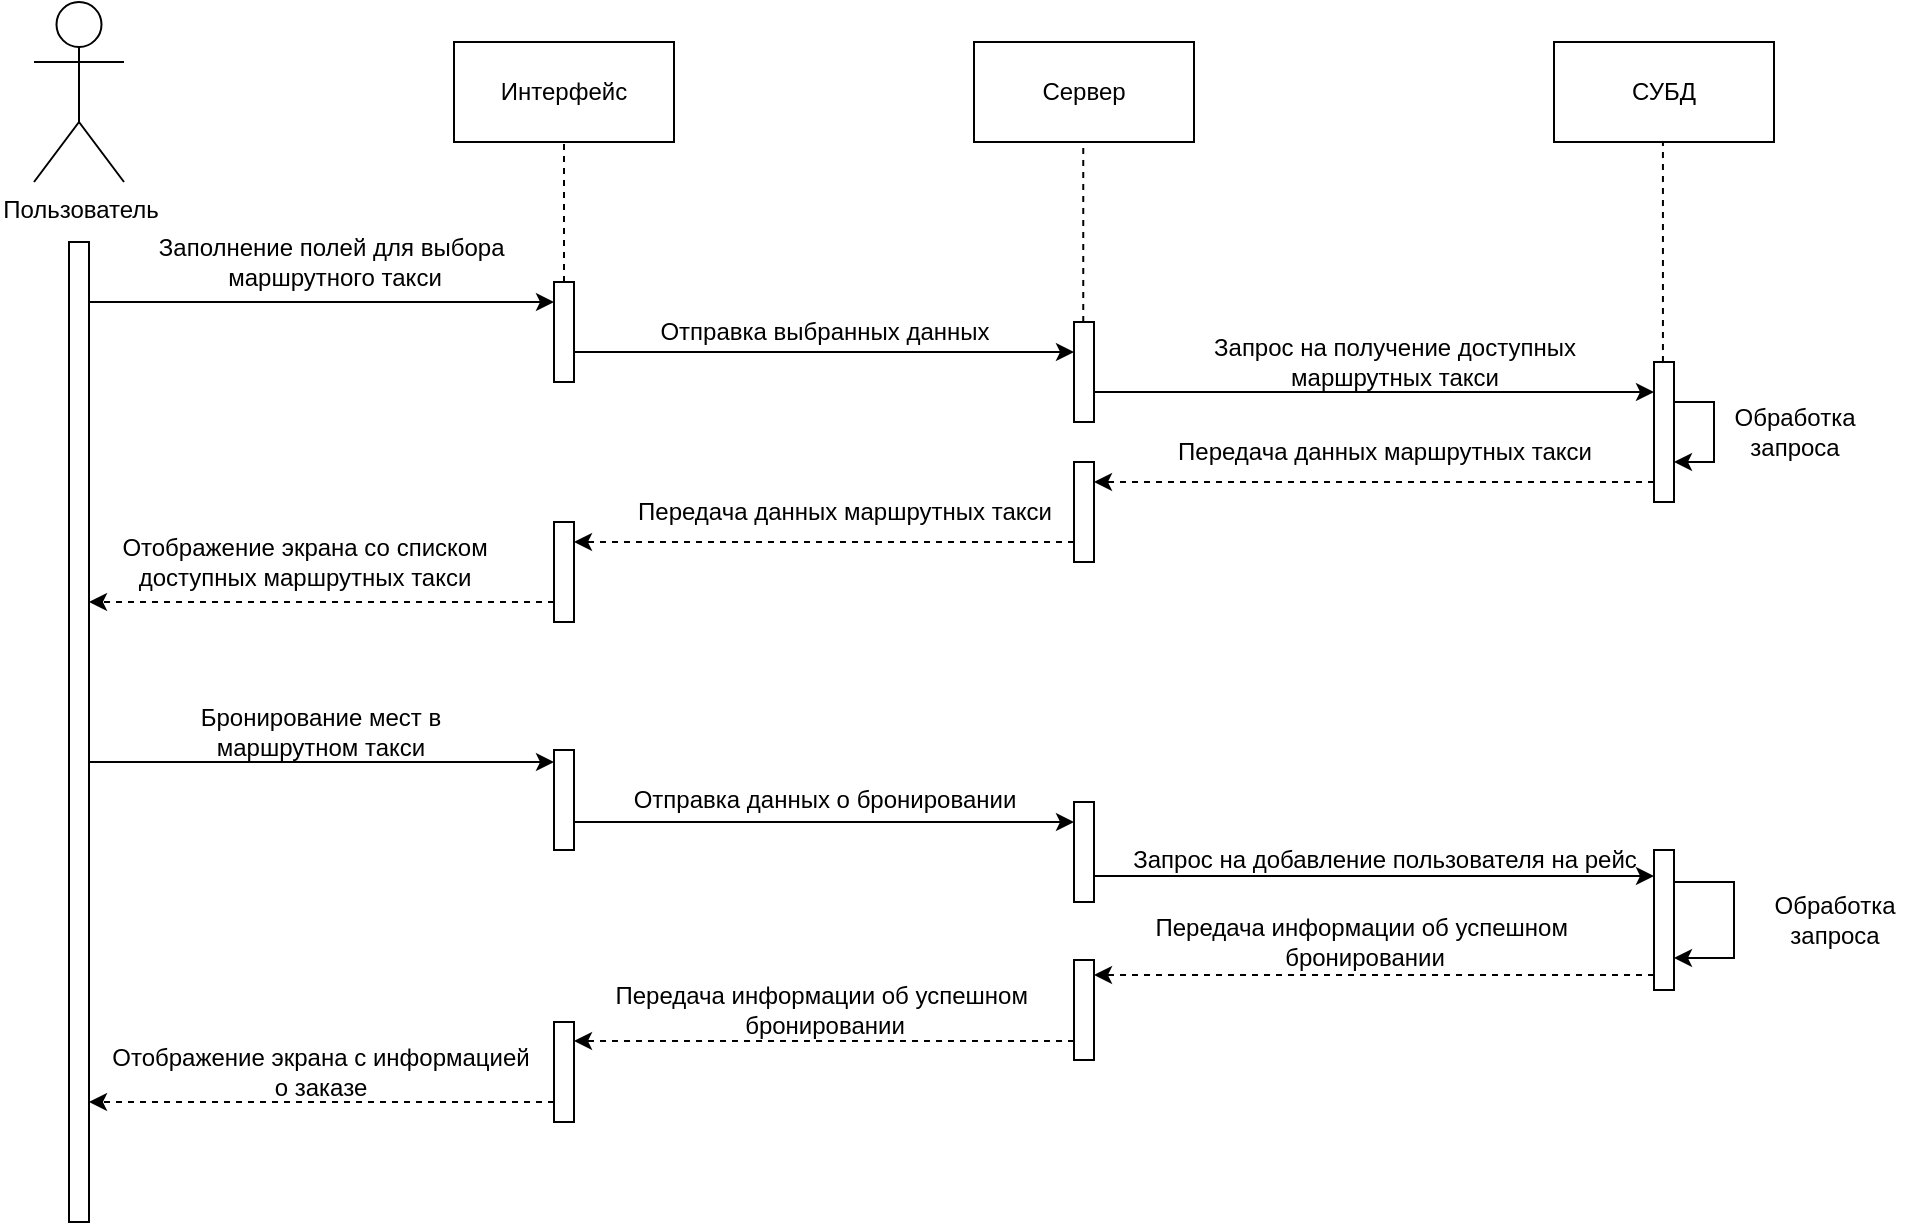 <mxfile version="21.2.4" type="device" pages="2">
  <diagram name="Страница 1" id="JHNJTf2OKzPtOsuGWllS">
    <mxGraphModel dx="1368" dy="760" grid="1" gridSize="10" guides="1" tooltips="1" connect="1" arrows="1" fold="1" page="1" pageScale="1" pageWidth="1169" pageHeight="827" math="0" shadow="0">
      <root>
        <mxCell id="0" />
        <mxCell id="1" parent="0" />
        <mxCell id="uoKpn_Ydk0lbhnFrvIyr-1" value="Пользователь" style="shape=umlActor;verticalLabelPosition=bottom;verticalAlign=top;html=1;outlineConnect=0;" vertex="1" parent="1">
          <mxGeometry x="70" y="40" width="45" height="90" as="geometry" />
        </mxCell>
        <mxCell id="uoKpn_Ydk0lbhnFrvIyr-7" style="edgeStyle=elbowEdgeStyle;rounded=0;orthogonalLoop=1;jettySize=auto;html=1;elbow=vertical;curved=0;" edge="1" parent="1" source="uoKpn_Ydk0lbhnFrvIyr-5" target="uoKpn_Ydk0lbhnFrvIyr-6">
          <mxGeometry relative="1" as="geometry">
            <Array as="points">
              <mxPoint x="214" y="190" />
            </Array>
          </mxGeometry>
        </mxCell>
        <mxCell id="uoKpn_Ydk0lbhnFrvIyr-45" style="edgeStyle=elbowEdgeStyle;rounded=0;orthogonalLoop=1;jettySize=auto;html=1;elbow=vertical;curved=0;" edge="1" parent="1" source="uoKpn_Ydk0lbhnFrvIyr-5" target="uoKpn_Ydk0lbhnFrvIyr-44">
          <mxGeometry relative="1" as="geometry">
            <Array as="points">
              <mxPoint x="220" y="420" />
            </Array>
          </mxGeometry>
        </mxCell>
        <mxCell id="uoKpn_Ydk0lbhnFrvIyr-5" value="" style="html=1;points=[];perimeter=orthogonalPerimeter;outlineConnect=0;targetShapes=umlLifeline;portConstraint=eastwest;newEdgeStyle={&quot;edgeStyle&quot;:&quot;elbowEdgeStyle&quot;,&quot;elbow&quot;:&quot;vertical&quot;,&quot;curved&quot;:0,&quot;rounded&quot;:0};" vertex="1" parent="1">
          <mxGeometry x="87.5" y="160" width="10" height="490" as="geometry" />
        </mxCell>
        <mxCell id="uoKpn_Ydk0lbhnFrvIyr-23" style="edgeStyle=elbowEdgeStyle;rounded=0;orthogonalLoop=1;jettySize=auto;html=1;elbow=vertical;curved=0;" edge="1" parent="1" source="uoKpn_Ydk0lbhnFrvIyr-6" target="uoKpn_Ydk0lbhnFrvIyr-21">
          <mxGeometry relative="1" as="geometry" />
        </mxCell>
        <mxCell id="uoKpn_Ydk0lbhnFrvIyr-6" value="" style="html=1;points=[];perimeter=orthogonalPerimeter;outlineConnect=0;targetShapes=umlLifeline;portConstraint=eastwest;newEdgeStyle={&quot;edgeStyle&quot;:&quot;elbowEdgeStyle&quot;,&quot;elbow&quot;:&quot;vertical&quot;,&quot;curved&quot;:0,&quot;rounded&quot;:0};" vertex="1" parent="1">
          <mxGeometry x="330" y="180" width="10" height="50" as="geometry" />
        </mxCell>
        <mxCell id="uoKpn_Ydk0lbhnFrvIyr-8" value="Заполнение полей для выбора&amp;nbsp;&lt;br&gt;маршрутного такси" style="text;html=1;align=center;verticalAlign=middle;resizable=0;points=[];autosize=1;strokeColor=none;fillColor=none;" vertex="1" parent="1">
          <mxGeometry x="120" y="150" width="200" height="40" as="geometry" />
        </mxCell>
        <mxCell id="uoKpn_Ydk0lbhnFrvIyr-9" value="Интерфейс" style="html=1;whiteSpace=wrap;" vertex="1" parent="1">
          <mxGeometry x="280" y="60" width="110" height="50" as="geometry" />
        </mxCell>
        <mxCell id="uoKpn_Ydk0lbhnFrvIyr-12" value="Сервер" style="html=1;whiteSpace=wrap;" vertex="1" parent="1">
          <mxGeometry x="540" y="60" width="110" height="50" as="geometry" />
        </mxCell>
        <mxCell id="uoKpn_Ydk0lbhnFrvIyr-13" value="СУБД" style="html=1;whiteSpace=wrap;" vertex="1" parent="1">
          <mxGeometry x="830" y="60" width="110" height="50" as="geometry" />
        </mxCell>
        <mxCell id="uoKpn_Ydk0lbhnFrvIyr-20" value="" style="endArrow=none;dashed=1;html=1;rounded=0;entryX=0.5;entryY=1;entryDx=0;entryDy=0;" edge="1" parent="1" source="uoKpn_Ydk0lbhnFrvIyr-6" target="uoKpn_Ydk0lbhnFrvIyr-9">
          <mxGeometry width="50" height="50" relative="1" as="geometry">
            <mxPoint x="310" y="170" as="sourcePoint" />
            <mxPoint x="360" y="120" as="targetPoint" />
          </mxGeometry>
        </mxCell>
        <mxCell id="uoKpn_Ydk0lbhnFrvIyr-28" style="edgeStyle=elbowEdgeStyle;rounded=0;orthogonalLoop=1;jettySize=auto;html=1;elbow=vertical;curved=0;" edge="1" parent="1" source="uoKpn_Ydk0lbhnFrvIyr-21" target="uoKpn_Ydk0lbhnFrvIyr-27">
          <mxGeometry relative="1" as="geometry" />
        </mxCell>
        <mxCell id="uoKpn_Ydk0lbhnFrvIyr-21" value="" style="html=1;points=[];perimeter=orthogonalPerimeter;outlineConnect=0;targetShapes=umlLifeline;portConstraint=eastwest;newEdgeStyle={&quot;edgeStyle&quot;:&quot;elbowEdgeStyle&quot;,&quot;elbow&quot;:&quot;vertical&quot;,&quot;curved&quot;:0,&quot;rounded&quot;:0};" vertex="1" parent="1">
          <mxGeometry x="590" y="200" width="10" height="50" as="geometry" />
        </mxCell>
        <mxCell id="uoKpn_Ydk0lbhnFrvIyr-25" value="" style="endArrow=none;dashed=1;html=1;rounded=0;entryX=0.5;entryY=1;entryDx=0;entryDy=0;" edge="1" parent="1" source="uoKpn_Ydk0lbhnFrvIyr-21">
          <mxGeometry width="50" height="50" relative="1" as="geometry">
            <mxPoint x="594.63" y="180" as="sourcePoint" />
            <mxPoint x="594.63" y="110" as="targetPoint" />
          </mxGeometry>
        </mxCell>
        <mxCell id="uoKpn_Ydk0lbhnFrvIyr-26" value="Отправка выбранных данных" style="text;html=1;align=center;verticalAlign=middle;resizable=0;points=[];autosize=1;strokeColor=none;fillColor=none;" vertex="1" parent="1">
          <mxGeometry x="370" y="190" width="190" height="30" as="geometry" />
        </mxCell>
        <mxCell id="uoKpn_Ydk0lbhnFrvIyr-31" style="edgeStyle=elbowEdgeStyle;rounded=0;orthogonalLoop=1;jettySize=auto;html=1;elbow=vertical;curved=0;" edge="1" parent="1" source="uoKpn_Ydk0lbhnFrvIyr-27" target="uoKpn_Ydk0lbhnFrvIyr-27">
          <mxGeometry relative="1" as="geometry">
            <mxPoint x="960" y="240" as="targetPoint" />
            <Array as="points">
              <mxPoint x="910" y="240" />
            </Array>
          </mxGeometry>
        </mxCell>
        <mxCell id="uoKpn_Ydk0lbhnFrvIyr-36" style="edgeStyle=elbowEdgeStyle;rounded=0;orthogonalLoop=1;jettySize=auto;html=1;elbow=vertical;curved=0;dashed=1;" edge="1" parent="1" source="uoKpn_Ydk0lbhnFrvIyr-27" target="uoKpn_Ydk0lbhnFrvIyr-35">
          <mxGeometry relative="1" as="geometry" />
        </mxCell>
        <mxCell id="uoKpn_Ydk0lbhnFrvIyr-27" value="" style="html=1;points=[];perimeter=orthogonalPerimeter;outlineConnect=0;targetShapes=umlLifeline;portConstraint=eastwest;newEdgeStyle={&quot;edgeStyle&quot;:&quot;elbowEdgeStyle&quot;,&quot;elbow&quot;:&quot;vertical&quot;,&quot;curved&quot;:0,&quot;rounded&quot;:0};" vertex="1" parent="1">
          <mxGeometry x="880" y="220" width="10" height="70" as="geometry" />
        </mxCell>
        <mxCell id="uoKpn_Ydk0lbhnFrvIyr-29" value="" style="endArrow=none;dashed=1;html=1;rounded=0;entryX=0.5;entryY=1;entryDx=0;entryDy=0;" edge="1" parent="1" source="uoKpn_Ydk0lbhnFrvIyr-27">
          <mxGeometry width="50" height="50" relative="1" as="geometry">
            <mxPoint x="884.84" y="200" as="sourcePoint" />
            <mxPoint x="884.47" y="110" as="targetPoint" />
          </mxGeometry>
        </mxCell>
        <mxCell id="uoKpn_Ydk0lbhnFrvIyr-30" value="Запрос на получение доступных&lt;br&gt;маршрутных такси" style="text;html=1;align=center;verticalAlign=middle;resizable=0;points=[];autosize=1;strokeColor=none;fillColor=none;" vertex="1" parent="1">
          <mxGeometry x="650" y="200" width="200" height="40" as="geometry" />
        </mxCell>
        <mxCell id="uoKpn_Ydk0lbhnFrvIyr-34" value="Обработка&lt;br&gt;запроса" style="text;html=1;align=center;verticalAlign=middle;resizable=0;points=[];autosize=1;strokeColor=none;fillColor=none;" vertex="1" parent="1">
          <mxGeometry x="910" y="235" width="80" height="40" as="geometry" />
        </mxCell>
        <mxCell id="uoKpn_Ydk0lbhnFrvIyr-39" style="edgeStyle=elbowEdgeStyle;rounded=0;orthogonalLoop=1;jettySize=auto;html=1;elbow=vertical;curved=0;dashed=1;" edge="1" parent="1" source="uoKpn_Ydk0lbhnFrvIyr-35" target="uoKpn_Ydk0lbhnFrvIyr-38">
          <mxGeometry relative="1" as="geometry" />
        </mxCell>
        <mxCell id="uoKpn_Ydk0lbhnFrvIyr-35" value="" style="html=1;points=[];perimeter=orthogonalPerimeter;outlineConnect=0;targetShapes=umlLifeline;portConstraint=eastwest;newEdgeStyle={&quot;edgeStyle&quot;:&quot;elbowEdgeStyle&quot;,&quot;elbow&quot;:&quot;vertical&quot;,&quot;curved&quot;:0,&quot;rounded&quot;:0};" vertex="1" parent="1">
          <mxGeometry x="590" y="270" width="10" height="50" as="geometry" />
        </mxCell>
        <mxCell id="uoKpn_Ydk0lbhnFrvIyr-37" value="Передача данных маршрутных такси" style="text;html=1;align=center;verticalAlign=middle;resizable=0;points=[];autosize=1;strokeColor=none;fillColor=none;" vertex="1" parent="1">
          <mxGeometry x="630" y="250" width="230" height="30" as="geometry" />
        </mxCell>
        <mxCell id="uoKpn_Ydk0lbhnFrvIyr-41" style="edgeStyle=elbowEdgeStyle;rounded=0;orthogonalLoop=1;jettySize=auto;html=1;elbow=vertical;curved=0;dashed=1;" edge="1" parent="1" source="uoKpn_Ydk0lbhnFrvIyr-38" target="uoKpn_Ydk0lbhnFrvIyr-5">
          <mxGeometry relative="1" as="geometry">
            <Array as="points">
              <mxPoint x="220" y="340" />
            </Array>
          </mxGeometry>
        </mxCell>
        <mxCell id="uoKpn_Ydk0lbhnFrvIyr-38" value="" style="html=1;points=[];perimeter=orthogonalPerimeter;outlineConnect=0;targetShapes=umlLifeline;portConstraint=eastwest;newEdgeStyle={&quot;edgeStyle&quot;:&quot;elbowEdgeStyle&quot;,&quot;elbow&quot;:&quot;vertical&quot;,&quot;curved&quot;:0,&quot;rounded&quot;:0};" vertex="1" parent="1">
          <mxGeometry x="330" y="300" width="10" height="50" as="geometry" />
        </mxCell>
        <mxCell id="uoKpn_Ydk0lbhnFrvIyr-40" value="Передача данных маршрутных такси" style="text;html=1;align=center;verticalAlign=middle;resizable=0;points=[];autosize=1;strokeColor=none;fillColor=none;" vertex="1" parent="1">
          <mxGeometry x="360" y="280" width="230" height="30" as="geometry" />
        </mxCell>
        <mxCell id="uoKpn_Ydk0lbhnFrvIyr-42" value="Отображение экрана со списком &lt;br&gt;доступных маршрутных такси" style="text;html=1;align=center;verticalAlign=middle;resizable=0;points=[];autosize=1;strokeColor=none;fillColor=none;" vertex="1" parent="1">
          <mxGeometry x="100" y="300" width="210" height="40" as="geometry" />
        </mxCell>
        <mxCell id="uoKpn_Ydk0lbhnFrvIyr-49" style="edgeStyle=elbowEdgeStyle;rounded=0;orthogonalLoop=1;jettySize=auto;html=1;elbow=vertical;curved=0;" edge="1" parent="1" source="uoKpn_Ydk0lbhnFrvIyr-44" target="uoKpn_Ydk0lbhnFrvIyr-47">
          <mxGeometry relative="1" as="geometry">
            <Array as="points">
              <mxPoint x="470" y="450" />
            </Array>
          </mxGeometry>
        </mxCell>
        <mxCell id="uoKpn_Ydk0lbhnFrvIyr-44" value="" style="html=1;points=[];perimeter=orthogonalPerimeter;outlineConnect=0;targetShapes=umlLifeline;portConstraint=eastwest;newEdgeStyle={&quot;edgeStyle&quot;:&quot;elbowEdgeStyle&quot;,&quot;elbow&quot;:&quot;vertical&quot;,&quot;curved&quot;:0,&quot;rounded&quot;:0};" vertex="1" parent="1">
          <mxGeometry x="330" y="414" width="10" height="50" as="geometry" />
        </mxCell>
        <mxCell id="uoKpn_Ydk0lbhnFrvIyr-46" value="Бронирование мест в &lt;br&gt;маршрутном такси" style="text;html=1;align=center;verticalAlign=middle;resizable=0;points=[];autosize=1;strokeColor=none;fillColor=none;" vertex="1" parent="1">
          <mxGeometry x="142.5" y="385" width="140" height="40" as="geometry" />
        </mxCell>
        <mxCell id="uoKpn_Ydk0lbhnFrvIyr-53" style="edgeStyle=elbowEdgeStyle;rounded=0;orthogonalLoop=1;jettySize=auto;html=1;elbow=vertical;curved=0;" edge="1" parent="1" source="uoKpn_Ydk0lbhnFrvIyr-47" target="uoKpn_Ydk0lbhnFrvIyr-52">
          <mxGeometry relative="1" as="geometry" />
        </mxCell>
        <mxCell id="uoKpn_Ydk0lbhnFrvIyr-47" value="" style="html=1;points=[];perimeter=orthogonalPerimeter;outlineConnect=0;targetShapes=umlLifeline;portConstraint=eastwest;newEdgeStyle={&quot;edgeStyle&quot;:&quot;elbowEdgeStyle&quot;,&quot;elbow&quot;:&quot;vertical&quot;,&quot;curved&quot;:0,&quot;rounded&quot;:0};" vertex="1" parent="1">
          <mxGeometry x="590" y="440" width="10" height="50" as="geometry" />
        </mxCell>
        <mxCell id="uoKpn_Ydk0lbhnFrvIyr-50" value="Отправка данных о бронировании" style="text;html=1;align=center;verticalAlign=middle;resizable=0;points=[];autosize=1;strokeColor=none;fillColor=none;" vertex="1" parent="1">
          <mxGeometry x="360" y="424" width="210" height="30" as="geometry" />
        </mxCell>
        <mxCell id="uoKpn_Ydk0lbhnFrvIyr-60" style="edgeStyle=elbowEdgeStyle;rounded=0;orthogonalLoop=1;jettySize=auto;html=1;elbow=vertical;curved=0;dashed=1;" edge="1" parent="1" source="uoKpn_Ydk0lbhnFrvIyr-52" target="uoKpn_Ydk0lbhnFrvIyr-59">
          <mxGeometry relative="1" as="geometry" />
        </mxCell>
        <mxCell id="uoKpn_Ydk0lbhnFrvIyr-52" value="" style="html=1;points=[];perimeter=orthogonalPerimeter;outlineConnect=0;targetShapes=umlLifeline;portConstraint=eastwest;newEdgeStyle={&quot;edgeStyle&quot;:&quot;elbowEdgeStyle&quot;,&quot;elbow&quot;:&quot;vertical&quot;,&quot;curved&quot;:0,&quot;rounded&quot;:0};" vertex="1" parent="1">
          <mxGeometry x="880" y="464" width="10" height="70" as="geometry" />
        </mxCell>
        <mxCell id="uoKpn_Ydk0lbhnFrvIyr-54" value="Запрос на добавление пользователя на рейс" style="text;html=1;align=center;verticalAlign=middle;resizable=0;points=[];autosize=1;strokeColor=none;fillColor=none;" vertex="1" parent="1">
          <mxGeometry x="605" y="454" width="280" height="30" as="geometry" />
        </mxCell>
        <mxCell id="uoKpn_Ydk0lbhnFrvIyr-56" style="edgeStyle=elbowEdgeStyle;rounded=0;orthogonalLoop=1;jettySize=auto;html=1;elbow=vertical;curved=0;" edge="1" parent="1" source="uoKpn_Ydk0lbhnFrvIyr-52" target="uoKpn_Ydk0lbhnFrvIyr-52">
          <mxGeometry relative="1" as="geometry">
            <Array as="points">
              <mxPoint x="920" y="480" />
            </Array>
          </mxGeometry>
        </mxCell>
        <mxCell id="uoKpn_Ydk0lbhnFrvIyr-57" value="Обработка&lt;br&gt;запроса" style="text;html=1;align=center;verticalAlign=middle;resizable=0;points=[];autosize=1;strokeColor=none;fillColor=none;" vertex="1" parent="1">
          <mxGeometry x="930" y="479" width="80" height="40" as="geometry" />
        </mxCell>
        <mxCell id="uoKpn_Ydk0lbhnFrvIyr-63" style="edgeStyle=elbowEdgeStyle;rounded=0;orthogonalLoop=1;jettySize=auto;html=1;elbow=vertical;curved=0;dashed=1;" edge="1" parent="1" source="uoKpn_Ydk0lbhnFrvIyr-59" target="uoKpn_Ydk0lbhnFrvIyr-62">
          <mxGeometry relative="1" as="geometry" />
        </mxCell>
        <mxCell id="uoKpn_Ydk0lbhnFrvIyr-59" value="" style="html=1;points=[];perimeter=orthogonalPerimeter;outlineConnect=0;targetShapes=umlLifeline;portConstraint=eastwest;newEdgeStyle={&quot;edgeStyle&quot;:&quot;elbowEdgeStyle&quot;,&quot;elbow&quot;:&quot;vertical&quot;,&quot;curved&quot;:0,&quot;rounded&quot;:0};" vertex="1" parent="1">
          <mxGeometry x="590" y="519" width="10" height="50" as="geometry" />
        </mxCell>
        <mxCell id="uoKpn_Ydk0lbhnFrvIyr-61" value="Передача информации об успешном&amp;nbsp;&lt;br&gt;бронировании" style="text;html=1;align=center;verticalAlign=middle;resizable=0;points=[];autosize=1;strokeColor=none;fillColor=none;" vertex="1" parent="1">
          <mxGeometry x="620" y="490" width="230" height="40" as="geometry" />
        </mxCell>
        <mxCell id="uoKpn_Ydk0lbhnFrvIyr-67" style="edgeStyle=elbowEdgeStyle;rounded=0;orthogonalLoop=1;jettySize=auto;html=1;elbow=vertical;curved=0;dashed=1;" edge="1" parent="1" source="uoKpn_Ydk0lbhnFrvIyr-62" target="uoKpn_Ydk0lbhnFrvIyr-5">
          <mxGeometry relative="1" as="geometry">
            <Array as="points">
              <mxPoint x="210" y="590" />
            </Array>
          </mxGeometry>
        </mxCell>
        <mxCell id="uoKpn_Ydk0lbhnFrvIyr-62" value="" style="html=1;points=[];perimeter=orthogonalPerimeter;outlineConnect=0;targetShapes=umlLifeline;portConstraint=eastwest;newEdgeStyle={&quot;edgeStyle&quot;:&quot;elbowEdgeStyle&quot;,&quot;elbow&quot;:&quot;vertical&quot;,&quot;curved&quot;:0,&quot;rounded&quot;:0};" vertex="1" parent="1">
          <mxGeometry x="330" y="550" width="10" height="50" as="geometry" />
        </mxCell>
        <mxCell id="uoKpn_Ydk0lbhnFrvIyr-66" value="Передача информации об успешном&amp;nbsp;&lt;br&gt;бронировании" style="text;html=1;align=center;verticalAlign=middle;resizable=0;points=[];autosize=1;strokeColor=none;fillColor=none;" vertex="1" parent="1">
          <mxGeometry x="350" y="524" width="230" height="40" as="geometry" />
        </mxCell>
        <mxCell id="uoKpn_Ydk0lbhnFrvIyr-68" value="Отображение экрана с информацией&lt;br&gt;о заказе" style="text;html=1;align=center;verticalAlign=middle;resizable=0;points=[];autosize=1;strokeColor=none;fillColor=none;" vertex="1" parent="1">
          <mxGeometry x="97.5" y="555" width="230" height="40" as="geometry" />
        </mxCell>
      </root>
    </mxGraphModel>
  </diagram>
  <diagram id="uYJrGvJxxUh_7zoecRMA" name="Страница 2">
    <mxGraphModel dx="1368" dy="760" grid="1" gridSize="10" guides="1" tooltips="1" connect="1" arrows="1" fold="1" page="1" pageScale="1" pageWidth="1169" pageHeight="827" math="0" shadow="0">
      <root>
        <mxCell id="0" />
        <mxCell id="1" parent="0" />
        <mxCell id="Kzxs_cOCJWQOJuAfyC2g-6" value="" style="rounded=0;whiteSpace=wrap;html=1;fillColor=none;" vertex="1" parent="1">
          <mxGeometry x="80" y="10" width="1010" height="800" as="geometry" />
        </mxCell>
        <mxCell id="Kzxs_cOCJWQOJuAfyC2g-7" value="" style="endArrow=none;html=1;rounded=0;entryX=0.25;entryY=0;entryDx=0;entryDy=0;exitX=0.25;exitY=1;exitDx=0;exitDy=0;" edge="1" parent="1">
          <mxGeometry width="50" height="50" relative="1" as="geometry">
            <mxPoint x="357.5" y="810" as="sourcePoint" />
            <mxPoint x="357.5" y="10" as="targetPoint" />
          </mxGeometry>
        </mxCell>
        <mxCell id="Kzxs_cOCJWQOJuAfyC2g-10" value="" style="endArrow=none;html=1;rounded=0;entryX=0.75;entryY=0;entryDx=0;entryDy=0;exitX=0.75;exitY=1;exitDx=0;exitDy=0;" edge="1" parent="1">
          <mxGeometry width="50" height="50" relative="1" as="geometry">
            <mxPoint x="763.5" y="810" as="sourcePoint" />
            <mxPoint x="763.5" y="10" as="targetPoint" />
          </mxGeometry>
        </mxCell>
        <mxCell id="Kzxs_cOCJWQOJuAfyC2g-11" value="" style="endArrow=none;html=1;rounded=0;exitX=0;exitY=0.25;exitDx=0;exitDy=0;entryX=1;entryY=0.25;entryDx=0;entryDy=0;" edge="1" parent="1">
          <mxGeometry width="50" height="50" relative="1" as="geometry">
            <mxPoint x="80" y="83.0" as="sourcePoint" />
            <mxPoint x="1090" y="83" as="targetPoint" />
          </mxGeometry>
        </mxCell>
        <mxCell id="Kzxs_cOCJWQOJuAfyC2g-12" value="Пользователь" style="text;html=1;strokeColor=none;fillColor=none;align=center;verticalAlign=middle;whiteSpace=wrap;rounded=0;fontSize=24;" vertex="1" parent="1">
          <mxGeometry x="180" y="30" width="60" height="30" as="geometry" />
        </mxCell>
        <mxCell id="Kzxs_cOCJWQOJuAfyC2g-14" value="Программное средство" style="text;html=1;strokeColor=none;fillColor=none;align=center;verticalAlign=middle;whiteSpace=wrap;rounded=0;fontSize=24;" vertex="1" parent="1">
          <mxGeometry x="400" y="5" width="340" height="80" as="geometry" />
        </mxCell>
        <mxCell id="Kzxs_cOCJWQOJuAfyC2g-15" value="БД" style="text;html=1;strokeColor=none;fillColor=none;align=center;verticalAlign=middle;whiteSpace=wrap;rounded=0;fontSize=24;" vertex="1" parent="1">
          <mxGeometry x="760" y="5" width="340" height="80" as="geometry" />
        </mxCell>
        <mxCell id="Kzxs_cOCJWQOJuAfyC2g-17" value="" style="ellipse;html=1;shape=endState;fillColor=#000000;strokeColor=#ff0000;" vertex="1" parent="1">
          <mxGeometry x="185" y="760" width="30" height="30" as="geometry" />
        </mxCell>
        <mxCell id="vlEsuLZtM2BPapM-m3bu-21" style="edgeStyle=orthogonalEdgeStyle;rounded=0;orthogonalLoop=1;jettySize=auto;html=1;entryX=0;entryY=0.5;entryDx=0;entryDy=0;" edge="1" parent="1" source="Kzxs_cOCJWQOJuAfyC2g-18" target="Kzxs_cOCJWQOJuAfyC2g-20">
          <mxGeometry relative="1" as="geometry" />
        </mxCell>
        <mxCell id="Kzxs_cOCJWQOJuAfyC2g-18" value="Заполнить параметры для поиска маршрутного такси" style="rounded=1;whiteSpace=wrap;html=1;" vertex="1" parent="1">
          <mxGeometry x="150" y="210" width="120" height="60" as="geometry" />
        </mxCell>
        <mxCell id="Kzxs_cOCJWQOJuAfyC2g-20" value="Загрузить экран со списком доступных маршрутных такси" style="rounded=1;whiteSpace=wrap;html=1;" vertex="1" parent="1">
          <mxGeometry x="510" y="300" width="120" height="60" as="geometry" />
        </mxCell>
        <mxCell id="vlEsuLZtM2BPapM-m3bu-22" style="edgeStyle=orthogonalEdgeStyle;rounded=0;orthogonalLoop=1;jettySize=auto;html=1;" edge="1" parent="1" source="Kzxs_cOCJWQOJuAfyC2g-21" target="Kzxs_cOCJWQOJuAfyC2g-20">
          <mxGeometry relative="1" as="geometry" />
        </mxCell>
        <mxCell id="Kzxs_cOCJWQOJuAfyC2g-21" value="Выдать список доступных маршрутных такси" style="rounded=1;whiteSpace=wrap;html=1;" vertex="1" parent="1">
          <mxGeometry x="890" y="300" width="120" height="60" as="geometry" />
        </mxCell>
        <mxCell id="vlEsuLZtM2BPapM-m3bu-1" style="edgeStyle=orthogonalEdgeStyle;rounded=0;orthogonalLoop=1;jettySize=auto;html=1;entryX=0.5;entryY=0;entryDx=0;entryDy=0;" edge="1" parent="1" source="Kzxs_cOCJWQOJuAfyC2g-22" target="Kzxs_cOCJWQOJuAfyC2g-23">
          <mxGeometry relative="1" as="geometry" />
        </mxCell>
        <mxCell id="Kzxs_cOCJWQOJuAfyC2g-22" value="Выбрать подходящее маршрутное такси" style="rounded=1;whiteSpace=wrap;html=1;" vertex="1" parent="1">
          <mxGeometry x="140" y="400" width="120" height="60" as="geometry" />
        </mxCell>
        <mxCell id="vlEsuLZtM2BPapM-m3bu-2" style="edgeStyle=orthogonalEdgeStyle;rounded=0;orthogonalLoop=1;jettySize=auto;html=1;entryX=0.5;entryY=1;entryDx=0;entryDy=0;" edge="1" parent="1" source="Kzxs_cOCJWQOJuAfyC2g-23" target="Kzxs_cOCJWQOJuAfyC2g-22">
          <mxGeometry relative="1" as="geometry" />
        </mxCell>
        <mxCell id="vlEsuLZtM2BPapM-m3bu-5" style="edgeStyle=orthogonalEdgeStyle;rounded=0;orthogonalLoop=1;jettySize=auto;html=1;" edge="1" parent="1" source="Kzxs_cOCJWQOJuAfyC2g-23" target="vlEsuLZtM2BPapM-m3bu-4">
          <mxGeometry relative="1" as="geometry" />
        </mxCell>
        <mxCell id="Kzxs_cOCJWQOJuAfyC2g-23" value="" style="rhombus;whiteSpace=wrap;html=1;" vertex="1" parent="1">
          <mxGeometry x="390" y="450" width="180" height="80" as="geometry" />
        </mxCell>
        <mxCell id="vlEsuLZtM2BPapM-m3bu-3" value="(Недостаточно мест)" style="text;html=1;strokeColor=none;fillColor=none;align=center;verticalAlign=middle;whiteSpace=wrap;rounded=0;" vertex="1" parent="1">
          <mxGeometry x="225" y="470" width="130" height="30" as="geometry" />
        </mxCell>
        <mxCell id="vlEsuLZtM2BPapM-m3bu-10" style="edgeStyle=orthogonalEdgeStyle;rounded=0;orthogonalLoop=1;jettySize=auto;html=1;" edge="1" parent="1" source="vlEsuLZtM2BPapM-m3bu-4" target="vlEsuLZtM2BPapM-m3bu-9">
          <mxGeometry relative="1" as="geometry" />
        </mxCell>
        <mxCell id="vlEsuLZtM2BPapM-m3bu-4" value="Заполнить данные для бронирования" style="rounded=1;whiteSpace=wrap;html=1;" vertex="1" parent="1">
          <mxGeometry x="600" y="550" width="120" height="60" as="geometry" />
        </mxCell>
        <mxCell id="vlEsuLZtM2BPapM-m3bu-7" value="(Есть свободные места)" style="text;html=1;strokeColor=none;fillColor=none;align=center;verticalAlign=middle;whiteSpace=wrap;rounded=0;" vertex="1" parent="1">
          <mxGeometry x="550" y="460" width="180" height="30" as="geometry" />
        </mxCell>
        <mxCell id="vlEsuLZtM2BPapM-m3bu-20" style="edgeStyle=orthogonalEdgeStyle;rounded=0;orthogonalLoop=1;jettySize=auto;html=1;exitX=0.5;exitY=1;exitDx=0;exitDy=0;entryX=1;entryY=0.5;entryDx=0;entryDy=0;" edge="1" parent="1" source="vlEsuLZtM2BPapM-m3bu-9" target="vlEsuLZtM2BPapM-m3bu-11">
          <mxGeometry relative="1" as="geometry" />
        </mxCell>
        <mxCell id="vlEsuLZtM2BPapM-m3bu-9" value="Записать данные в БД" style="rounded=1;whiteSpace=wrap;html=1;" vertex="1" parent="1">
          <mxGeometry x="890" y="550" width="120" height="60" as="geometry" />
        </mxCell>
        <mxCell id="vlEsuLZtM2BPapM-m3bu-17" style="edgeStyle=orthogonalEdgeStyle;rounded=0;orthogonalLoop=1;jettySize=auto;html=1;entryX=0.5;entryY=0;entryDx=0;entryDy=0;" edge="1" parent="1" source="vlEsuLZtM2BPapM-m3bu-11" target="vlEsuLZtM2BPapM-m3bu-12">
          <mxGeometry relative="1" as="geometry" />
        </mxCell>
        <mxCell id="vlEsuLZtM2BPapM-m3bu-11" value="Вывести экран с информацией о заказе" style="rounded=1;whiteSpace=wrap;html=1;" vertex="1" parent="1">
          <mxGeometry x="420" y="610" width="120" height="60" as="geometry" />
        </mxCell>
        <mxCell id="vlEsuLZtM2BPapM-m3bu-16" value="" style="edgeStyle=orthogonalEdgeStyle;rounded=0;orthogonalLoop=1;jettySize=auto;html=1;" edge="1" parent="1" source="vlEsuLZtM2BPapM-m3bu-12" target="Kzxs_cOCJWQOJuAfyC2g-17">
          <mxGeometry relative="1" as="geometry" />
        </mxCell>
        <mxCell id="vlEsuLZtM2BPapM-m3bu-12" value="Вернуться к экрану заполнения данных" style="rounded=1;whiteSpace=wrap;html=1;" vertex="1" parent="1">
          <mxGeometry x="140" y="660" width="120" height="60" as="geometry" />
        </mxCell>
        <mxCell id="vlEsuLZtM2BPapM-m3bu-15" value="" style="edgeStyle=orthogonalEdgeStyle;rounded=0;orthogonalLoop=1;jettySize=auto;html=1;" edge="1" parent="1" source="vlEsuLZtM2BPapM-m3bu-13" target="Kzxs_cOCJWQOJuAfyC2g-18">
          <mxGeometry relative="1" as="geometry" />
        </mxCell>
        <mxCell id="vlEsuLZtM2BPapM-m3bu-13" value="" style="ellipse;html=1;shape=startState;fillColor=#000000;strokeColor=#ff0000;" vertex="1" parent="1">
          <mxGeometry x="192.5" y="150" width="35" height="35" as="geometry" />
        </mxCell>
      </root>
    </mxGraphModel>
  </diagram>
</mxfile>
